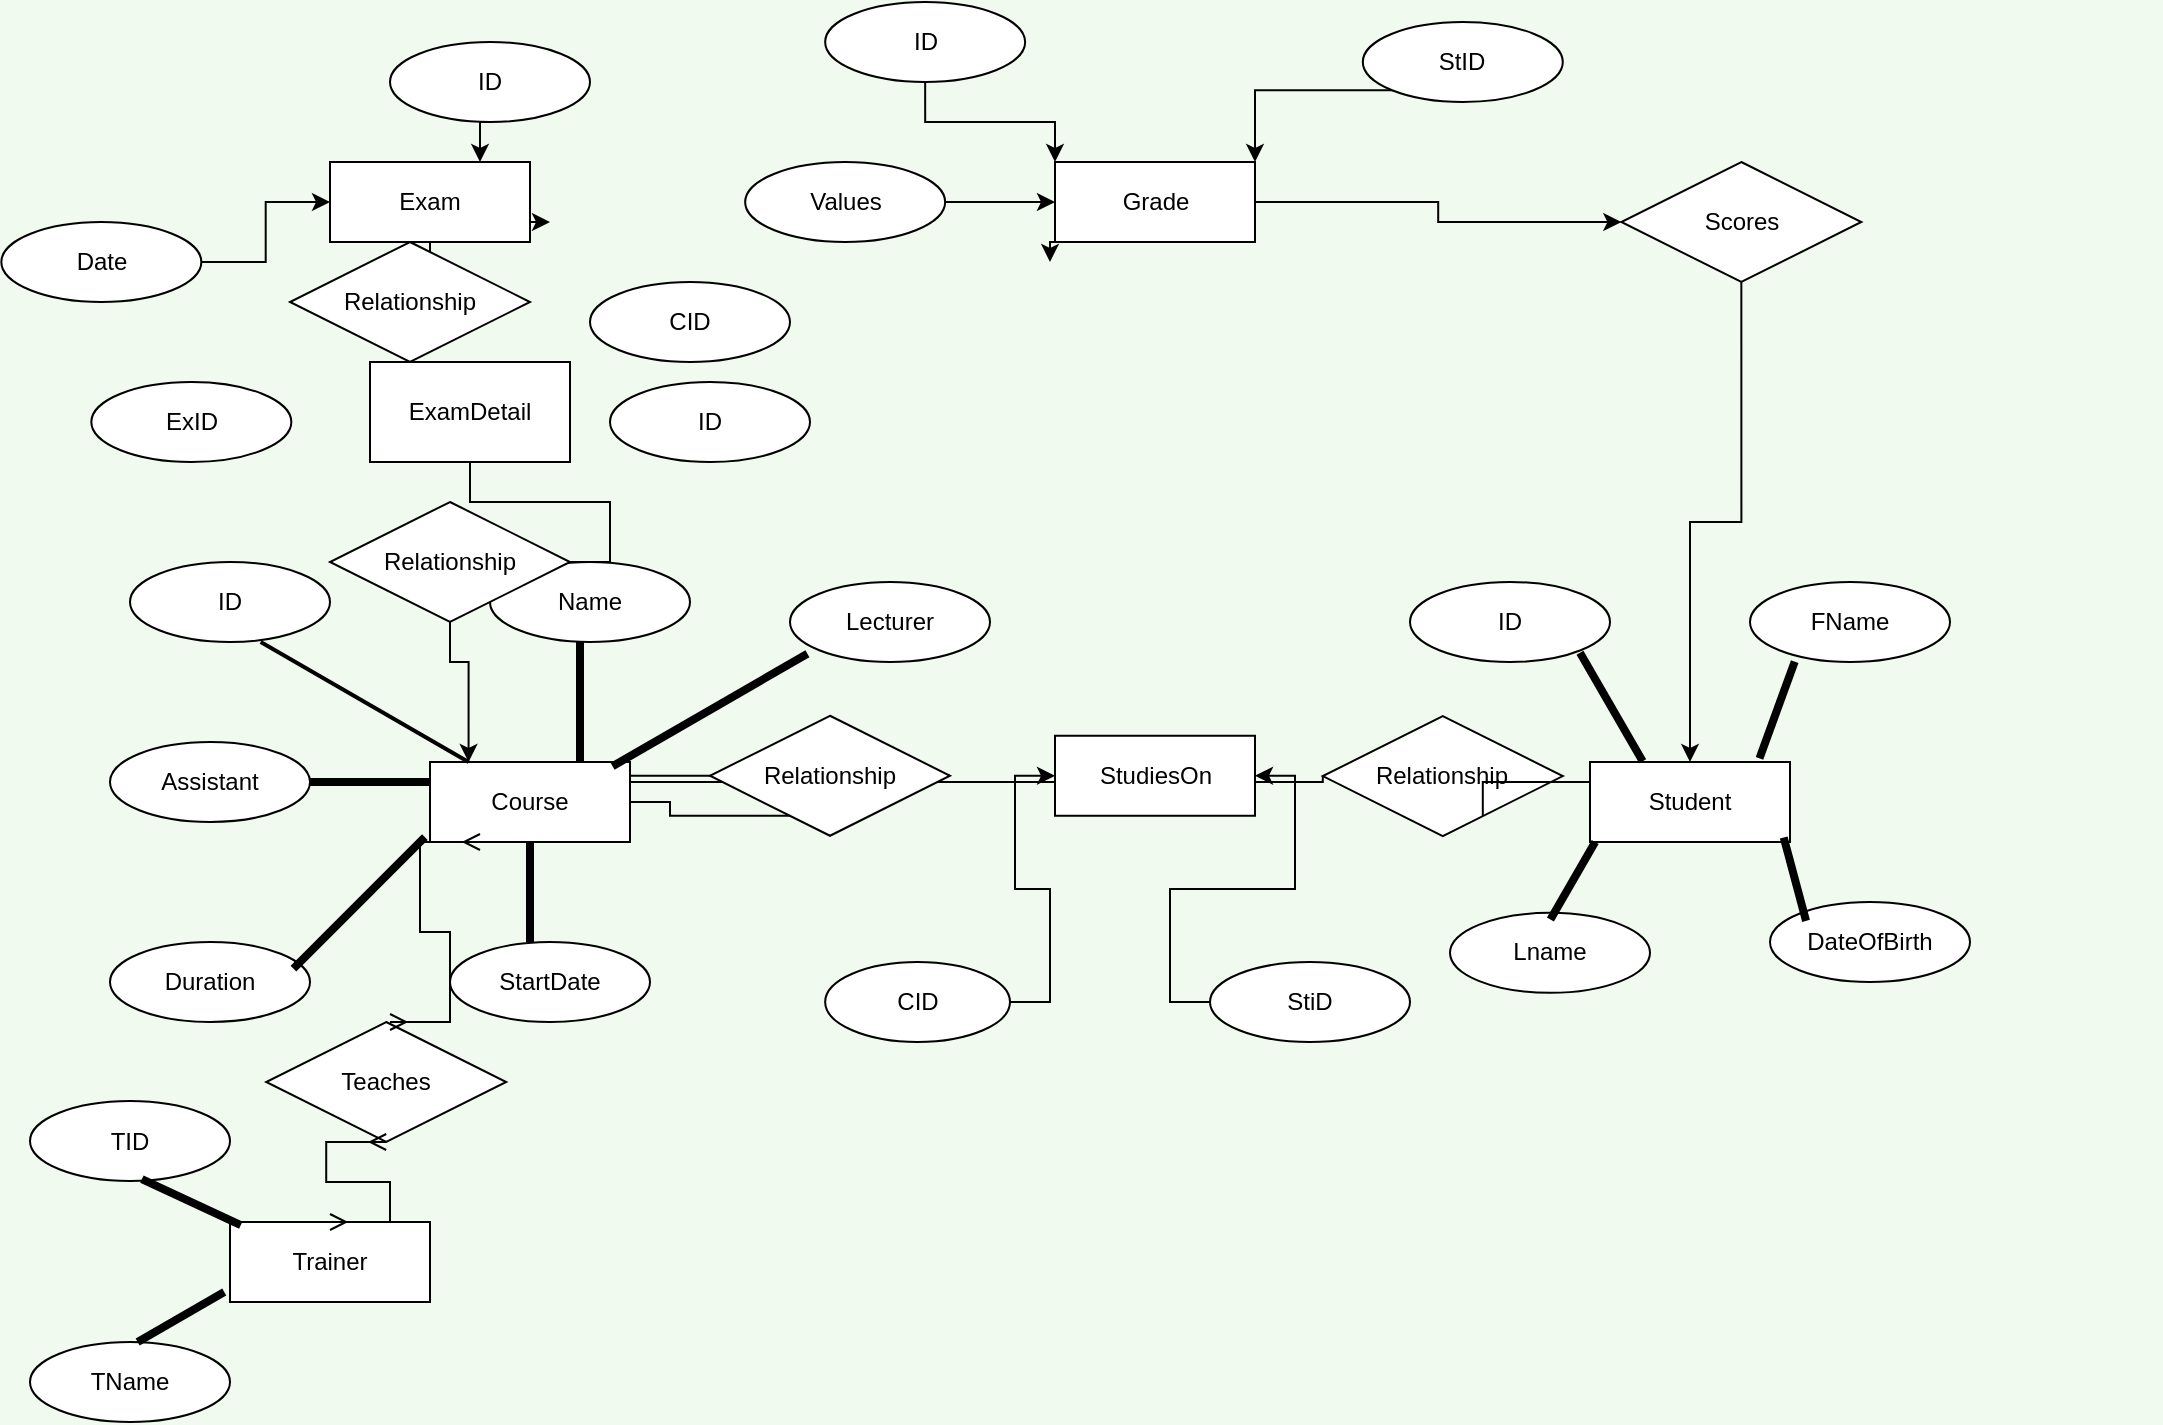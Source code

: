 <mxfile version="18.0.6" type="github">
  <diagram id="QPKTLS5UD98ohhLHN6K0" name="Page-1">
    <mxGraphModel dx="2390" dy="2326" grid="1" gridSize="10" guides="1" tooltips="1" connect="1" arrows="1" fold="1" page="1" pageScale="1" pageWidth="1169" pageHeight="1654" background="#F1FAEE" math="0" shadow="0">
      <root>
        <mxCell id="0" />
        <mxCell id="1" parent="0" />
        <mxCell id="G66V92S9Or8h3i_YCEw--15" style="edgeStyle=orthogonalEdgeStyle;rounded=0;orthogonalLoop=1;jettySize=auto;html=1;exitX=1;exitY=0.5;exitDx=0;exitDy=0;entryX=0.25;entryY=1;entryDx=0;entryDy=0;startArrow=none;" parent="1" source="QalJcyVQs0sEGU517PmC-19" target="G66V92S9Or8h3i_YCEw--9" edge="1">
          <mxGeometry relative="1" as="geometry">
            <mxPoint x="550" y="200" as="targetPoint" />
            <Array as="points">
              <mxPoint x="310" y="190" />
              <mxPoint x="548" y="190" />
            </Array>
          </mxGeometry>
        </mxCell>
        <mxCell id="ABSDRnwuosa7NFPbyCO2-1" value="Course" style="whiteSpace=wrap;html=1;align=center;" parent="1" vertex="1">
          <mxGeometry x="210" y="180" width="100" height="40" as="geometry" />
        </mxCell>
        <mxCell id="ABSDRnwuosa7NFPbyCO2-2" value="Student" style="whiteSpace=wrap;html=1;align=center;" parent="1" vertex="1">
          <mxGeometry x="790" y="180" width="100" height="40" as="geometry" />
        </mxCell>
        <mxCell id="ABSDRnwuosa7NFPbyCO2-3" value="ID" style="ellipse;whiteSpace=wrap;html=1;align=center;" parent="1" vertex="1">
          <mxGeometry x="60" y="80" width="100" height="40" as="geometry" />
        </mxCell>
        <mxCell id="ABSDRnwuosa7NFPbyCO2-4" value="Name" style="ellipse;whiteSpace=wrap;html=1;align=center;" parent="1" vertex="1">
          <mxGeometry x="240" y="80" width="100" height="40" as="geometry" />
        </mxCell>
        <mxCell id="ABSDRnwuosa7NFPbyCO2-5" value="Assistant" style="ellipse;whiteSpace=wrap;html=1;align=center;" parent="1" vertex="1">
          <mxGeometry x="50" y="170" width="100" height="40" as="geometry" />
        </mxCell>
        <mxCell id="ABSDRnwuosa7NFPbyCO2-6" value="StartDate" style="ellipse;whiteSpace=wrap;html=1;align=center;" parent="1" vertex="1">
          <mxGeometry x="220" y="270" width="100" height="40" as="geometry" />
        </mxCell>
        <mxCell id="ABSDRnwuosa7NFPbyCO2-7" value="Duration" style="ellipse;whiteSpace=wrap;html=1;align=center;" parent="1" vertex="1">
          <mxGeometry x="50" y="270" width="100" height="40" as="geometry" />
        </mxCell>
        <mxCell id="ABSDRnwuosa7NFPbyCO2-8" value="Lecturer" style="ellipse;whiteSpace=wrap;html=1;align=center;" parent="1" vertex="1">
          <mxGeometry x="390" y="90" width="100" height="40" as="geometry" />
        </mxCell>
        <mxCell id="ABSDRnwuosa7NFPbyCO2-9" value="Lname" style="ellipse;whiteSpace=wrap;html=1;align=center;" parent="1" vertex="1">
          <mxGeometry x="720" y="255.43" width="100" height="40" as="geometry" />
        </mxCell>
        <mxCell id="ABSDRnwuosa7NFPbyCO2-10" value="DateOfBirth" style="ellipse;whiteSpace=wrap;html=1;align=center;" parent="1" vertex="1">
          <mxGeometry x="880" y="250" width="100" height="40" as="geometry" />
        </mxCell>
        <mxCell id="ABSDRnwuosa7NFPbyCO2-11" value="FName" style="ellipse;whiteSpace=wrap;html=1;align=center;" parent="1" vertex="1">
          <mxGeometry x="870" y="90" width="100" height="40" as="geometry" />
        </mxCell>
        <mxCell id="ABSDRnwuosa7NFPbyCO2-12" value="ID" style="ellipse;whiteSpace=wrap;html=1;align=center;" parent="1" vertex="1">
          <mxGeometry x="700" y="90" width="100" height="40" as="geometry" />
        </mxCell>
        <mxCell id="ABSDRnwuosa7NFPbyCO2-18" value="" style="line;strokeWidth=2;html=1;rotation=30;" parent="1" vertex="1">
          <mxGeometry x="117.32" y="120" width="120" height="60" as="geometry" />
        </mxCell>
        <mxCell id="ABSDRnwuosa7NFPbyCO2-19" value="" style="line;strokeWidth=4;html=1;perimeter=backbonePerimeter;points=[];outlineConnect=0;" parent="1" vertex="1">
          <mxGeometry x="150" y="185" width="60" height="10" as="geometry" />
        </mxCell>
        <mxCell id="ABSDRnwuosa7NFPbyCO2-20" value="" style="line;strokeWidth=4;html=1;perimeter=backbonePerimeter;points=[];outlineConnect=0;rotation=-45;" parent="1" vertex="1">
          <mxGeometry x="128.11" y="245.43" width="92.93" height="10" as="geometry" />
        </mxCell>
        <mxCell id="ABSDRnwuosa7NFPbyCO2-21" value="" style="line;strokeWidth=4;direction=south;html=1;perimeter=backbonePerimeter;points=[];outlineConnect=0;" parent="1" vertex="1">
          <mxGeometry x="255" y="220" width="10" height="50" as="geometry" />
        </mxCell>
        <mxCell id="ABSDRnwuosa7NFPbyCO2-22" value="" style="line;strokeWidth=4;direction=south;html=1;perimeter=backbonePerimeter;points=[];outlineConnect=0;" parent="1" vertex="1">
          <mxGeometry x="280" y="120" width="10" height="60" as="geometry" />
        </mxCell>
        <mxCell id="ABSDRnwuosa7NFPbyCO2-23" value="" style="line;strokeWidth=4;direction=south;html=1;perimeter=backbonePerimeter;points=[];outlineConnect=0;rotation=60;" parent="1" vertex="1">
          <mxGeometry x="345" y="97.74" width="10" height="112.5" as="geometry" />
        </mxCell>
        <mxCell id="ABSDRnwuosa7NFPbyCO2-24" value="" style="line;strokeWidth=4;direction=south;html=1;perimeter=backbonePerimeter;points=[];outlineConnect=0;rotation=20;" parent="1" vertex="1">
          <mxGeometry x="878.55" y="128.24" width="10" height="51.51" as="geometry" />
        </mxCell>
        <mxCell id="ABSDRnwuosa7NFPbyCO2-25" value="" style="line;strokeWidth=4;direction=south;html=1;perimeter=backbonePerimeter;points=[];outlineConnect=0;rotation=-30;" parent="1" vertex="1">
          <mxGeometry x="795.67" y="121.16" width="10" height="62.68" as="geometry" />
        </mxCell>
        <mxCell id="ABSDRnwuosa7NFPbyCO2-26" value="" style="line;strokeWidth=4;direction=south;html=1;perimeter=backbonePerimeter;points=[];outlineConnect=0;rotation=30;" parent="1" vertex="1">
          <mxGeometry x="776.4" y="217" width="10" height="44.72" as="geometry" />
        </mxCell>
        <mxCell id="ABSDRnwuosa7NFPbyCO2-27" value="" style="line;strokeWidth=4;direction=south;html=1;perimeter=backbonePerimeter;points=[];outlineConnect=0;rotation=-15;" parent="1" vertex="1">
          <mxGeometry x="711.74" y="217.05" width="361.4" height="43.12" as="geometry" />
        </mxCell>
        <mxCell id="G66V92S9Or8h3i_YCEw--14" style="edgeStyle=orthogonalEdgeStyle;rounded=0;orthogonalLoop=1;jettySize=auto;html=1;exitX=0;exitY=0.5;exitDx=0;exitDy=0;entryX=0.75;entryY=1;entryDx=0;entryDy=0;startArrow=none;" parent="1" source="QalJcyVQs0sEGU517PmC-18" target="G66V92S9Or8h3i_YCEw--9" edge="1">
          <mxGeometry relative="1" as="geometry">
            <mxPoint x="599.86" y="130" as="sourcePoint" />
            <Array as="points">
              <mxPoint x="598" y="190" />
            </Array>
          </mxGeometry>
        </mxCell>
        <mxCell id="QalJcyVQs0sEGU517PmC-1" style="edgeStyle=orthogonalEdgeStyle;rounded=0;orthogonalLoop=1;jettySize=auto;html=1;exitX=0.5;exitY=1;exitDx=0;exitDy=0;entryX=0.178;entryY=-0.075;entryDx=0;entryDy=0;entryPerimeter=0;" edge="1" parent="1" source="ABSDRnwuosa7NFPbyCO2-42" target="QalJcyVQs0sEGU517PmC-16">
          <mxGeometry relative="1" as="geometry">
            <mxPoint x="200" y="-40" as="targetPoint" />
          </mxGeometry>
        </mxCell>
        <mxCell id="QalJcyVQs0sEGU517PmC-2" style="edgeStyle=orthogonalEdgeStyle;rounded=0;orthogonalLoop=1;jettySize=auto;html=1;exitX=1;exitY=0.75;exitDx=0;exitDy=0;" edge="1" parent="1" source="ABSDRnwuosa7NFPbyCO2-42">
          <mxGeometry relative="1" as="geometry">
            <mxPoint x="270" y="-90" as="targetPoint" />
          </mxGeometry>
        </mxCell>
        <mxCell id="ABSDRnwuosa7NFPbyCO2-42" value="Exam" style="whiteSpace=wrap;html=1;align=center;" parent="1" vertex="1">
          <mxGeometry x="160" y="-120" width="100" height="40" as="geometry" />
        </mxCell>
        <mxCell id="ABSDRnwuosa7NFPbyCO2-77" value="Trainer" style="whiteSpace=wrap;html=1;align=center;" parent="1" vertex="1">
          <mxGeometry x="110" y="410" width="100" height="40" as="geometry" />
        </mxCell>
        <mxCell id="ABSDRnwuosa7NFPbyCO2-78" value="TID" style="ellipse;whiteSpace=wrap;html=1;align=center;" parent="1" vertex="1">
          <mxGeometry x="10.0" y="349.5" width="100" height="40" as="geometry" />
        </mxCell>
        <mxCell id="ABSDRnwuosa7NFPbyCO2-79" value="TName" style="ellipse;whiteSpace=wrap;html=1;align=center;" parent="1" vertex="1">
          <mxGeometry x="10" y="470" width="100" height="40" as="geometry" />
        </mxCell>
        <mxCell id="ABSDRnwuosa7NFPbyCO2-80" value="" style="line;strokeWidth=4;direction=south;html=1;perimeter=backbonePerimeter;points=[];outlineConnect=0;rotation=60;" parent="1" vertex="1">
          <mxGeometry x="80.48" y="432.5" width="10" height="50" as="geometry" />
        </mxCell>
        <mxCell id="ABSDRnwuosa7NFPbyCO2-81" value="" style="line;strokeWidth=4;direction=south;html=1;perimeter=backbonePerimeter;points=[];outlineConnect=0;rotation=-65;" parent="1" vertex="1">
          <mxGeometry x="85.67" y="372.76" width="10" height="54.56" as="geometry" />
        </mxCell>
        <mxCell id="ABSDRnwuosa7NFPbyCO2-82" value="Teaches" style="shape=rhombus;perimeter=rhombusPerimeter;whiteSpace=wrap;html=1;align=center;" parent="1" vertex="1">
          <mxGeometry x="128.11" y="310" width="120" height="60" as="geometry" />
        </mxCell>
        <mxCell id="ABSDRnwuosa7NFPbyCO2-83" value="" style="edgeStyle=entityRelationEdgeStyle;fontSize=12;html=1;endArrow=ERmany;startArrow=ERmany;rounded=0;entryX=0.25;entryY=1;entryDx=0;entryDy=0;" parent="1" target="ABSDRnwuosa7NFPbyCO2-1" edge="1">
          <mxGeometry width="100" height="100" relative="1" as="geometry">
            <mxPoint x="190" y="310" as="sourcePoint" />
            <mxPoint x="290" y="210" as="targetPoint" />
          </mxGeometry>
        </mxCell>
        <mxCell id="ABSDRnwuosa7NFPbyCO2-84" value="" style="edgeStyle=entityRelationEdgeStyle;fontSize=12;html=1;endArrow=ERmany;startArrow=ERmany;rounded=0;entryX=0.5;entryY=1;entryDx=0;entryDy=0;" parent="1" target="ABSDRnwuosa7NFPbyCO2-82" edge="1">
          <mxGeometry width="100" height="100" relative="1" as="geometry">
            <mxPoint x="160" y="410" as="sourcePoint" />
            <mxPoint x="260" y="310" as="targetPoint" />
          </mxGeometry>
        </mxCell>
        <mxCell id="G66V92S9Or8h3i_YCEw--17" style="edgeStyle=orthogonalEdgeStyle;rounded=0;orthogonalLoop=1;jettySize=auto;html=1;exitX=1;exitY=0.5;exitDx=0;exitDy=0;entryX=0;entryY=0.5;entryDx=0;entryDy=0;" parent="1" source="G66V92S9Or8h3i_YCEw--1" target="G66V92S9Or8h3i_YCEw--16" edge="1">
          <mxGeometry relative="1" as="geometry" />
        </mxCell>
        <mxCell id="QalJcyVQs0sEGU517PmC-11" style="edgeStyle=orthogonalEdgeStyle;rounded=0;orthogonalLoop=1;jettySize=auto;html=1;exitX=0;exitY=1;exitDx=0;exitDy=0;" edge="1" parent="1" source="G66V92S9Or8h3i_YCEw--1">
          <mxGeometry relative="1" as="geometry">
            <mxPoint x="520" y="-70" as="targetPoint" />
          </mxGeometry>
        </mxCell>
        <mxCell id="G66V92S9Or8h3i_YCEw--1" value="Grade" style="whiteSpace=wrap;html=1;align=center;" parent="1" vertex="1">
          <mxGeometry x="522.5" y="-120" width="100" height="40" as="geometry" />
        </mxCell>
        <mxCell id="QalJcyVQs0sEGU517PmC-4" style="edgeStyle=orthogonalEdgeStyle;rounded=0;orthogonalLoop=1;jettySize=auto;html=1;exitX=1;exitY=1;exitDx=0;exitDy=0;entryX=1;entryY=0;entryDx=0;entryDy=0;" edge="1" parent="1" source="G66V92S9Or8h3i_YCEw--3" target="G66V92S9Or8h3i_YCEw--1">
          <mxGeometry relative="1" as="geometry" />
        </mxCell>
        <mxCell id="G66V92S9Or8h3i_YCEw--3" value="StID" style="ellipse;whiteSpace=wrap;html=1;align=center;" parent="1" vertex="1">
          <mxGeometry x="676.4" y="-190" width="100" height="40" as="geometry" />
        </mxCell>
        <mxCell id="QalJcyVQs0sEGU517PmC-5" style="edgeStyle=orthogonalEdgeStyle;rounded=0;orthogonalLoop=1;jettySize=auto;html=1;exitX=0.5;exitY=1;exitDx=0;exitDy=0;entryX=0;entryY=0;entryDx=0;entryDy=0;" edge="1" parent="1" source="G66V92S9Or8h3i_YCEw--6" target="G66V92S9Or8h3i_YCEw--1">
          <mxGeometry relative="1" as="geometry" />
        </mxCell>
        <mxCell id="G66V92S9Or8h3i_YCEw--6" value="ID" style="ellipse;whiteSpace=wrap;html=1;align=center;" parent="1" vertex="1">
          <mxGeometry x="407.58" y="-200" width="100" height="40" as="geometry" />
        </mxCell>
        <mxCell id="G66V92S9Or8h3i_YCEw--9" value="StudiesOn" style="whiteSpace=wrap;html=1;align=center;" parent="1" vertex="1">
          <mxGeometry x="522.5" y="166.88" width="100" height="40" as="geometry" />
        </mxCell>
        <mxCell id="G66V92S9Or8h3i_YCEw--12" style="edgeStyle=orthogonalEdgeStyle;rounded=0;orthogonalLoop=1;jettySize=auto;html=1;exitX=1;exitY=0.5;exitDx=0;exitDy=0;entryX=0;entryY=0.5;entryDx=0;entryDy=0;" parent="1" source="G66V92S9Or8h3i_YCEw--10" target="G66V92S9Or8h3i_YCEw--9" edge="1">
          <mxGeometry relative="1" as="geometry" />
        </mxCell>
        <mxCell id="G66V92S9Or8h3i_YCEw--10" value="CID" style="ellipse;whiteSpace=wrap;html=1;align=center;" parent="1" vertex="1">
          <mxGeometry x="407.58" y="280" width="92.42" height="40" as="geometry" />
        </mxCell>
        <mxCell id="G66V92S9Or8h3i_YCEw--13" style="edgeStyle=orthogonalEdgeStyle;rounded=0;orthogonalLoop=1;jettySize=auto;html=1;exitX=0;exitY=0.5;exitDx=0;exitDy=0;entryX=1;entryY=0.5;entryDx=0;entryDy=0;" parent="1" source="G66V92S9Or8h3i_YCEw--11" target="G66V92S9Or8h3i_YCEw--9" edge="1">
          <mxGeometry relative="1" as="geometry" />
        </mxCell>
        <mxCell id="G66V92S9Or8h3i_YCEw--11" value="StiD" style="ellipse;whiteSpace=wrap;html=1;align=center;" parent="1" vertex="1">
          <mxGeometry x="600" y="280" width="100" height="40" as="geometry" />
        </mxCell>
        <mxCell id="G66V92S9Or8h3i_YCEw--18" style="edgeStyle=orthogonalEdgeStyle;rounded=0;orthogonalLoop=1;jettySize=auto;html=1;exitX=0.5;exitY=1;exitDx=0;exitDy=0;" parent="1" source="G66V92S9Or8h3i_YCEw--16" target="ABSDRnwuosa7NFPbyCO2-2" edge="1">
          <mxGeometry relative="1" as="geometry" />
        </mxCell>
        <mxCell id="G66V92S9Or8h3i_YCEw--16" value="Scores" style="shape=rhombus;perimeter=rhombusPerimeter;whiteSpace=wrap;html=1;align=center;" parent="1" vertex="1">
          <mxGeometry x="805.67" y="-120" width="120" height="60" as="geometry" />
        </mxCell>
        <mxCell id="QalJcyVQs0sEGU517PmC-7" style="edgeStyle=orthogonalEdgeStyle;rounded=0;orthogonalLoop=1;jettySize=auto;html=1;exitX=0.5;exitY=1;exitDx=0;exitDy=0;entryX=0.75;entryY=0;entryDx=0;entryDy=0;" edge="1" parent="1" source="QalJcyVQs0sEGU517PmC-6" target="ABSDRnwuosa7NFPbyCO2-42">
          <mxGeometry relative="1" as="geometry" />
        </mxCell>
        <mxCell id="QalJcyVQs0sEGU517PmC-6" value="ID" style="ellipse;whiteSpace=wrap;html=1;align=center;" vertex="1" parent="1">
          <mxGeometry x="190" y="-180" width="100" height="40" as="geometry" />
        </mxCell>
        <mxCell id="QalJcyVQs0sEGU517PmC-9" style="edgeStyle=orthogonalEdgeStyle;rounded=0;orthogonalLoop=1;jettySize=auto;html=1;exitX=1;exitY=0.5;exitDx=0;exitDy=0;" edge="1" parent="1" source="QalJcyVQs0sEGU517PmC-8" target="ABSDRnwuosa7NFPbyCO2-42">
          <mxGeometry relative="1" as="geometry" />
        </mxCell>
        <mxCell id="QalJcyVQs0sEGU517PmC-8" value="Date" style="ellipse;whiteSpace=wrap;html=1;align=center;" vertex="1" parent="1">
          <mxGeometry x="-4.33" y="-90" width="100" height="40" as="geometry" />
        </mxCell>
        <mxCell id="QalJcyVQs0sEGU517PmC-13" style="edgeStyle=orthogonalEdgeStyle;rounded=0;orthogonalLoop=1;jettySize=auto;html=1;exitX=1;exitY=0.5;exitDx=0;exitDy=0;entryX=0;entryY=0.5;entryDx=0;entryDy=0;" edge="1" parent="1" source="QalJcyVQs0sEGU517PmC-12" target="G66V92S9Or8h3i_YCEw--1">
          <mxGeometry relative="1" as="geometry" />
        </mxCell>
        <mxCell id="QalJcyVQs0sEGU517PmC-12" value="Values" style="ellipse;whiteSpace=wrap;html=1;align=center;" vertex="1" parent="1">
          <mxGeometry x="367.58" y="-120" width="100" height="40" as="geometry" />
        </mxCell>
        <mxCell id="QalJcyVQs0sEGU517PmC-17" style="edgeStyle=orthogonalEdgeStyle;rounded=0;orthogonalLoop=1;jettySize=auto;html=1;exitX=0.5;exitY=1;exitDx=0;exitDy=0;entryX=1;entryY=0.5;entryDx=0;entryDy=0;entryPerimeter=0;startArrow=none;" edge="1" parent="1" source="QalJcyVQs0sEGU517PmC-22" target="ABSDRnwuosa7NFPbyCO2-18">
          <mxGeometry relative="1" as="geometry" />
        </mxCell>
        <mxCell id="QalJcyVQs0sEGU517PmC-16" value="ExamDetail&lt;br&gt;" style="whiteSpace=wrap;html=1;align=center;" vertex="1" parent="1">
          <mxGeometry x="180" y="-20" width="100" height="50" as="geometry" />
        </mxCell>
        <mxCell id="QalJcyVQs0sEGU517PmC-19" value="Relationship" style="shape=rhombus;perimeter=rhombusPerimeter;whiteSpace=wrap;html=1;align=center;" vertex="1" parent="1">
          <mxGeometry x="350" y="156.88" width="120" height="60" as="geometry" />
        </mxCell>
        <mxCell id="QalJcyVQs0sEGU517PmC-20" value="" style="edgeStyle=orthogonalEdgeStyle;rounded=0;orthogonalLoop=1;jettySize=auto;html=1;exitX=1;exitY=0.5;exitDx=0;exitDy=0;entryX=0.25;entryY=1;entryDx=0;entryDy=0;endArrow=none;" edge="1" parent="1" source="ABSDRnwuosa7NFPbyCO2-1" target="QalJcyVQs0sEGU517PmC-19">
          <mxGeometry relative="1" as="geometry">
            <mxPoint x="547.5" y="206.88" as="targetPoint" />
            <Array as="points" />
            <mxPoint x="310" y="200" as="sourcePoint" />
          </mxGeometry>
        </mxCell>
        <mxCell id="QalJcyVQs0sEGU517PmC-18" value="Relationship" style="shape=rhombus;perimeter=rhombusPerimeter;whiteSpace=wrap;html=1;align=center;" vertex="1" parent="1">
          <mxGeometry x="656.4" y="157.05" width="120" height="60" as="geometry" />
        </mxCell>
        <mxCell id="QalJcyVQs0sEGU517PmC-21" value="" style="edgeStyle=orthogonalEdgeStyle;rounded=0;orthogonalLoop=1;jettySize=auto;html=1;exitX=0;exitY=0.5;exitDx=0;exitDy=0;entryX=0.75;entryY=1;entryDx=0;entryDy=0;endArrow=none;" edge="1" parent="1" source="ABSDRnwuosa7NFPbyCO2-2" target="QalJcyVQs0sEGU517PmC-18">
          <mxGeometry relative="1" as="geometry">
            <mxPoint x="790" y="200" as="sourcePoint" />
            <Array as="points">
              <mxPoint x="790" y="190" />
            </Array>
            <mxPoint x="597.5" y="206.88" as="targetPoint" />
          </mxGeometry>
        </mxCell>
        <mxCell id="QalJcyVQs0sEGU517PmC-22" value="Relationship" style="shape=rhombus;perimeter=rhombusPerimeter;whiteSpace=wrap;html=1;align=center;" vertex="1" parent="1">
          <mxGeometry x="160" y="50" width="120" height="60" as="geometry" />
        </mxCell>
        <mxCell id="QalJcyVQs0sEGU517PmC-23" value="" style="edgeStyle=orthogonalEdgeStyle;rounded=0;orthogonalLoop=1;jettySize=auto;html=1;exitX=0.5;exitY=1;exitDx=0;exitDy=0;entryX=1;entryY=0.5;entryDx=0;entryDy=0;entryPerimeter=0;endArrow=none;" edge="1" parent="1" source="QalJcyVQs0sEGU517PmC-16" target="QalJcyVQs0sEGU517PmC-22">
          <mxGeometry relative="1" as="geometry">
            <mxPoint x="230" y="30" as="sourcePoint" />
            <mxPoint x="229.282" y="180" as="targetPoint" />
          </mxGeometry>
        </mxCell>
        <mxCell id="QalJcyVQs0sEGU517PmC-24" value="Relationship" style="shape=rhombus;perimeter=rhombusPerimeter;whiteSpace=wrap;html=1;align=center;" vertex="1" parent="1">
          <mxGeometry x="140" y="-80" width="120" height="60" as="geometry" />
        </mxCell>
        <mxCell id="QalJcyVQs0sEGU517PmC-25" value="ExID" style="ellipse;whiteSpace=wrap;html=1;align=center;" vertex="1" parent="1">
          <mxGeometry x="40.67" y="-10" width="100" height="40" as="geometry" />
        </mxCell>
        <mxCell id="QalJcyVQs0sEGU517PmC-26" value="CID" style="ellipse;whiteSpace=wrap;html=1;align=center;" vertex="1" parent="1">
          <mxGeometry x="290" y="-60" width="100" height="40" as="geometry" />
        </mxCell>
        <mxCell id="QalJcyVQs0sEGU517PmC-27" value="ID&lt;br&gt;" style="ellipse;whiteSpace=wrap;html=1;align=center;" vertex="1" parent="1">
          <mxGeometry x="300" y="-10" width="100" height="40" as="geometry" />
        </mxCell>
      </root>
    </mxGraphModel>
  </diagram>
</mxfile>
